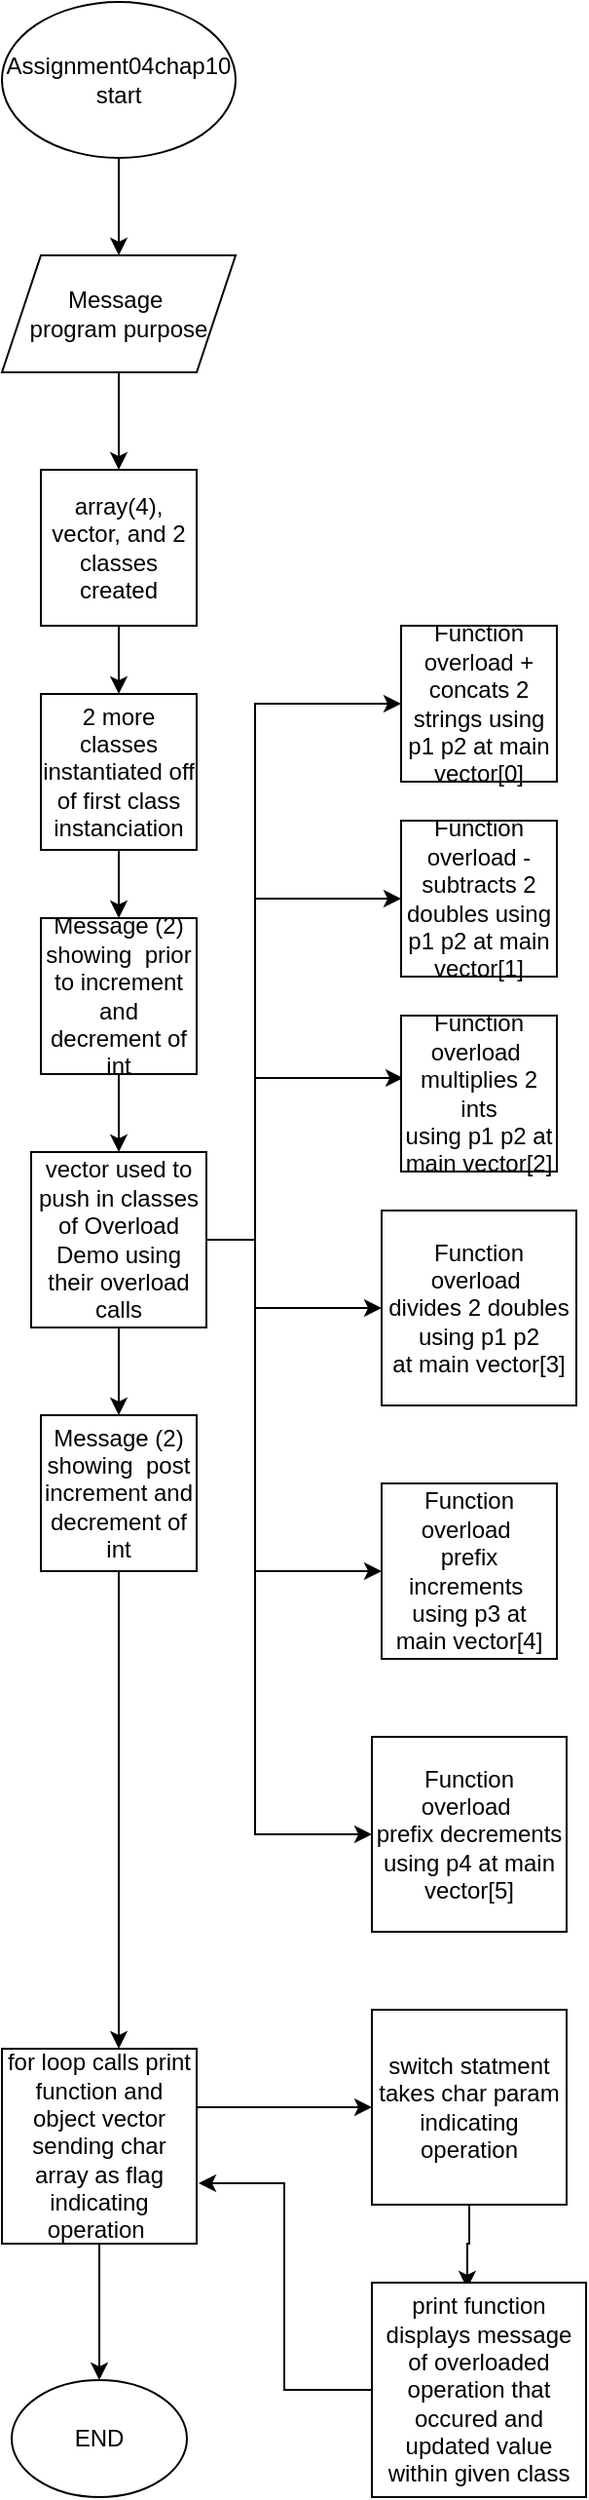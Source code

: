 <mxfile version="13.7.1" type="device"><diagram id="zlNQqM2-h9_-tyZPMVeZ" name="Page-1"><mxGraphModel dx="626" dy="780" grid="1" gridSize="10" guides="1" tooltips="1" connect="1" arrows="1" fold="1" page="1" pageScale="1" pageWidth="850" pageHeight="1100" math="0" shadow="0"><root><mxCell id="0"/><mxCell id="1" parent="0"/><mxCell id="bIm_m_VomDx15lHvaBib-18" style="edgeStyle=orthogonalEdgeStyle;rounded=0;orthogonalLoop=1;jettySize=auto;html=1;entryX=0.5;entryY=0;entryDx=0;entryDy=0;" edge="1" parent="1" source="bIm_m_VomDx15lHvaBib-1" target="bIm_m_VomDx15lHvaBib-2"><mxGeometry relative="1" as="geometry"/></mxCell><mxCell id="bIm_m_VomDx15lHvaBib-1" value="Assignment04chap10&lt;br&gt;start&lt;br&gt;" style="ellipse;whiteSpace=wrap;html=1;" vertex="1" parent="1"><mxGeometry x="220" y="20" width="120" height="80" as="geometry"/></mxCell><mxCell id="bIm_m_VomDx15lHvaBib-19" style="edgeStyle=orthogonalEdgeStyle;rounded=0;orthogonalLoop=1;jettySize=auto;html=1;entryX=0.5;entryY=0;entryDx=0;entryDy=0;" edge="1" parent="1" source="bIm_m_VomDx15lHvaBib-2" target="bIm_m_VomDx15lHvaBib-3"><mxGeometry relative="1" as="geometry"/></mxCell><mxCell id="bIm_m_VomDx15lHvaBib-2" value="Message&amp;nbsp;&lt;br&gt;program purpose" style="shape=parallelogram;perimeter=parallelogramPerimeter;whiteSpace=wrap;html=1;fixedSize=1;" vertex="1" parent="1"><mxGeometry x="220" y="150" width="120" height="60" as="geometry"/></mxCell><mxCell id="bIm_m_VomDx15lHvaBib-20" style="edgeStyle=orthogonalEdgeStyle;rounded=0;orthogonalLoop=1;jettySize=auto;html=1;" edge="1" parent="1" source="bIm_m_VomDx15lHvaBib-3" target="bIm_m_VomDx15lHvaBib-12"><mxGeometry relative="1" as="geometry"/></mxCell><mxCell id="bIm_m_VomDx15lHvaBib-3" value="array(4), vector, and 2 classes created" style="whiteSpace=wrap;html=1;aspect=fixed;" vertex="1" parent="1"><mxGeometry x="240" y="260" width="80" height="80" as="geometry"/></mxCell><mxCell id="bIm_m_VomDx15lHvaBib-23" style="edgeStyle=orthogonalEdgeStyle;rounded=0;orthogonalLoop=1;jettySize=auto;html=1;entryX=0;entryY=0.5;entryDx=0;entryDy=0;" edge="1" parent="1" source="bIm_m_VomDx15lHvaBib-4" target="bIm_m_VomDx15lHvaBib-6"><mxGeometry relative="1" as="geometry"><Array as="points"><mxPoint x="350" y="655"/><mxPoint x="350" y="380"/></Array></mxGeometry></mxCell><mxCell id="bIm_m_VomDx15lHvaBib-24" style="edgeStyle=orthogonalEdgeStyle;rounded=0;orthogonalLoop=1;jettySize=auto;html=1;entryX=0;entryY=0.5;entryDx=0;entryDy=0;" edge="1" parent="1" source="bIm_m_VomDx15lHvaBib-4" target="bIm_m_VomDx15lHvaBib-7"><mxGeometry relative="1" as="geometry"><Array as="points"><mxPoint x="350" y="655"/><mxPoint x="350" y="480"/></Array></mxGeometry></mxCell><mxCell id="bIm_m_VomDx15lHvaBib-25" style="edgeStyle=orthogonalEdgeStyle;rounded=0;orthogonalLoop=1;jettySize=auto;html=1;entryX=0.013;entryY=0.4;entryDx=0;entryDy=0;entryPerimeter=0;" edge="1" parent="1" source="bIm_m_VomDx15lHvaBib-4" target="bIm_m_VomDx15lHvaBib-8"><mxGeometry relative="1" as="geometry"><Array as="points"><mxPoint x="350" y="655"/><mxPoint x="350" y="572"/></Array></mxGeometry></mxCell><mxCell id="bIm_m_VomDx15lHvaBib-26" style="edgeStyle=orthogonalEdgeStyle;rounded=0;orthogonalLoop=1;jettySize=auto;html=1;entryX=0;entryY=0.5;entryDx=0;entryDy=0;" edge="1" parent="1" source="bIm_m_VomDx15lHvaBib-4" target="bIm_m_VomDx15lHvaBib-9"><mxGeometry relative="1" as="geometry"><Array as="points"><mxPoint x="350" y="655"/><mxPoint x="350" y="690"/></Array></mxGeometry></mxCell><mxCell id="bIm_m_VomDx15lHvaBib-27" style="edgeStyle=orthogonalEdgeStyle;rounded=0;orthogonalLoop=1;jettySize=auto;html=1;entryX=0;entryY=0.5;entryDx=0;entryDy=0;" edge="1" parent="1" source="bIm_m_VomDx15lHvaBib-4" target="bIm_m_VomDx15lHvaBib-10"><mxGeometry relative="1" as="geometry"><Array as="points"><mxPoint x="350" y="655"/><mxPoint x="350" y="825"/></Array></mxGeometry></mxCell><mxCell id="bIm_m_VomDx15lHvaBib-28" style="edgeStyle=orthogonalEdgeStyle;rounded=0;orthogonalLoop=1;jettySize=auto;html=1;entryX=0;entryY=0.5;entryDx=0;entryDy=0;" edge="1" parent="1" source="bIm_m_VomDx15lHvaBib-4" target="bIm_m_VomDx15lHvaBib-11"><mxGeometry relative="1" as="geometry"><Array as="points"><mxPoint x="350" y="655"/><mxPoint x="350" y="960"/></Array></mxGeometry></mxCell><mxCell id="bIm_m_VomDx15lHvaBib-29" style="edgeStyle=orthogonalEdgeStyle;rounded=0;orthogonalLoop=1;jettySize=auto;html=1;entryX=0.5;entryY=0;entryDx=0;entryDy=0;" edge="1" parent="1" source="bIm_m_VomDx15lHvaBib-4" target="bIm_m_VomDx15lHvaBib-14"><mxGeometry relative="1" as="geometry"/></mxCell><mxCell id="bIm_m_VomDx15lHvaBib-4" value="vector used to push in classes of Overload Demo using their overload calls&lt;br&gt;" style="whiteSpace=wrap;html=1;aspect=fixed;" vertex="1" parent="1"><mxGeometry x="235" y="610" width="90" height="90" as="geometry"/></mxCell><mxCell id="bIm_m_VomDx15lHvaBib-6" value="Function overload +&lt;br&gt;concats 2 strings using p1 p2 at main vector[0]" style="whiteSpace=wrap;html=1;aspect=fixed;" vertex="1" parent="1"><mxGeometry x="425" y="340" width="80" height="80" as="geometry"/></mxCell><mxCell id="bIm_m_VomDx15lHvaBib-7" value="Function overload -&lt;br&gt;subtracts 2 doubles using p1 p2 at main vector[1]" style="whiteSpace=wrap;html=1;aspect=fixed;" vertex="1" parent="1"><mxGeometry x="425" y="440" width="80" height="80" as="geometry"/></mxCell><mxCell id="bIm_m_VomDx15lHvaBib-8" value="Function overload&amp;nbsp;&lt;br&gt;multiplies 2 ints&lt;br&gt;using p1 p2 at main vector[2]" style="whiteSpace=wrap;html=1;aspect=fixed;" vertex="1" parent="1"><mxGeometry x="425" y="540" width="80" height="80" as="geometry"/></mxCell><mxCell id="bIm_m_VomDx15lHvaBib-9" value="Function overload&amp;nbsp;&lt;br&gt;divides 2 doubles&lt;br&gt;using p1 p2&lt;br&gt;at main vector[3]" style="whiteSpace=wrap;html=1;aspect=fixed;" vertex="1" parent="1"><mxGeometry x="415" y="640" width="100" height="100" as="geometry"/></mxCell><mxCell id="bIm_m_VomDx15lHvaBib-10" value="Function overload&amp;nbsp;&lt;br&gt;prefix increments&amp;nbsp;&lt;br&gt;using p3 at main vector[4]" style="whiteSpace=wrap;html=1;aspect=fixed;" vertex="1" parent="1"><mxGeometry x="415" y="780" width="90" height="90" as="geometry"/></mxCell><mxCell id="bIm_m_VomDx15lHvaBib-11" value="Function overload&amp;nbsp;&lt;br&gt;prefix decrements&lt;br&gt;using p4 at main vector[5]" style="whiteSpace=wrap;html=1;aspect=fixed;" vertex="1" parent="1"><mxGeometry x="410" y="910" width="100" height="100" as="geometry"/></mxCell><mxCell id="bIm_m_VomDx15lHvaBib-21" value="" style="edgeStyle=orthogonalEdgeStyle;rounded=0;orthogonalLoop=1;jettySize=auto;html=1;" edge="1" parent="1" source="bIm_m_VomDx15lHvaBib-12" target="bIm_m_VomDx15lHvaBib-13"><mxGeometry relative="1" as="geometry"/></mxCell><mxCell id="bIm_m_VomDx15lHvaBib-12" value="2 more classes instantiated off of first class instanciation" style="whiteSpace=wrap;html=1;aspect=fixed;" vertex="1" parent="1"><mxGeometry x="240" y="375" width="80" height="80" as="geometry"/></mxCell><mxCell id="bIm_m_VomDx15lHvaBib-22" style="edgeStyle=orthogonalEdgeStyle;rounded=0;orthogonalLoop=1;jettySize=auto;html=1;" edge="1" parent="1" source="bIm_m_VomDx15lHvaBib-13" target="bIm_m_VomDx15lHvaBib-4"><mxGeometry relative="1" as="geometry"/></mxCell><mxCell id="bIm_m_VomDx15lHvaBib-13" value="Message (2)&lt;br&gt;showing&amp;nbsp; prior to increment and decrement of int" style="whiteSpace=wrap;html=1;aspect=fixed;" vertex="1" parent="1"><mxGeometry x="240" y="490" width="80" height="80" as="geometry"/></mxCell><mxCell id="bIm_m_VomDx15lHvaBib-30" style="edgeStyle=orthogonalEdgeStyle;rounded=0;orthogonalLoop=1;jettySize=auto;html=1;entryX=0.6;entryY=0;entryDx=0;entryDy=0;entryPerimeter=0;" edge="1" parent="1" source="bIm_m_VomDx15lHvaBib-14" target="bIm_m_VomDx15lHvaBib-15"><mxGeometry relative="1" as="geometry"/></mxCell><mxCell id="bIm_m_VomDx15lHvaBib-14" value="Message (2)&lt;br&gt;showing&amp;nbsp; post increment and decrement of int" style="whiteSpace=wrap;html=1;aspect=fixed;" vertex="1" parent="1"><mxGeometry x="240" y="745" width="80" height="80" as="geometry"/></mxCell><mxCell id="bIm_m_VomDx15lHvaBib-31" style="edgeStyle=orthogonalEdgeStyle;rounded=0;orthogonalLoop=1;jettySize=auto;html=1;" edge="1" parent="1" source="bIm_m_VomDx15lHvaBib-15" target="bIm_m_VomDx15lHvaBib-16"><mxGeometry relative="1" as="geometry"><Array as="points"><mxPoint x="350" y="1100"/><mxPoint x="350" y="1100"/></Array></mxGeometry></mxCell><mxCell id="bIm_m_VomDx15lHvaBib-37" style="edgeStyle=orthogonalEdgeStyle;rounded=0;orthogonalLoop=1;jettySize=auto;html=1;entryX=0.5;entryY=0;entryDx=0;entryDy=0;" edge="1" parent="1" source="bIm_m_VomDx15lHvaBib-15" target="bIm_m_VomDx15lHvaBib-36"><mxGeometry relative="1" as="geometry"/></mxCell><mxCell id="bIm_m_VomDx15lHvaBib-15" value="for loop calls print function and object vector sending char array as flag&lt;br&gt;indicating operation&amp;nbsp;" style="whiteSpace=wrap;html=1;aspect=fixed;" vertex="1" parent="1"><mxGeometry x="220" y="1070" width="100" height="100" as="geometry"/></mxCell><mxCell id="bIm_m_VomDx15lHvaBib-32" style="edgeStyle=orthogonalEdgeStyle;rounded=0;orthogonalLoop=1;jettySize=auto;html=1;entryX=0.445;entryY=0.027;entryDx=0;entryDy=0;entryPerimeter=0;" edge="1" parent="1" source="bIm_m_VomDx15lHvaBib-16" target="bIm_m_VomDx15lHvaBib-17"><mxGeometry relative="1" as="geometry"/></mxCell><mxCell id="bIm_m_VomDx15lHvaBib-16" value="switch statment takes char param indicating operation" style="whiteSpace=wrap;html=1;aspect=fixed;" vertex="1" parent="1"><mxGeometry x="410" y="1050" width="100" height="100" as="geometry"/></mxCell><mxCell id="bIm_m_VomDx15lHvaBib-34" style="edgeStyle=orthogonalEdgeStyle;rounded=0;orthogonalLoop=1;jettySize=auto;html=1;entryX=1.01;entryY=0.69;entryDx=0;entryDy=0;entryPerimeter=0;" edge="1" parent="1" source="bIm_m_VomDx15lHvaBib-17" target="bIm_m_VomDx15lHvaBib-15"><mxGeometry relative="1" as="geometry"/></mxCell><mxCell id="bIm_m_VomDx15lHvaBib-17" value="print function displays message of overloaded operation that occured and updated value within given class" style="whiteSpace=wrap;html=1;aspect=fixed;" vertex="1" parent="1"><mxGeometry x="410" y="1190" width="110" height="110" as="geometry"/></mxCell><mxCell id="bIm_m_VomDx15lHvaBib-36" value="END" style="ellipse;whiteSpace=wrap;html=1;" vertex="1" parent="1"><mxGeometry x="225" y="1240" width="90" height="60" as="geometry"/></mxCell></root></mxGraphModel></diagram></mxfile>